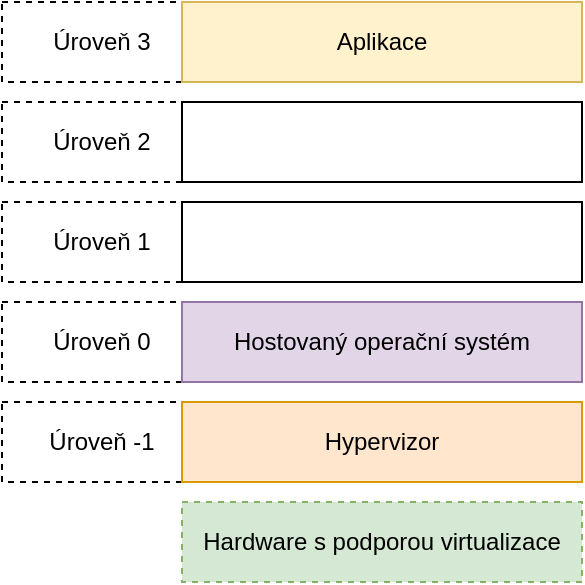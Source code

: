<mxfile version="21.1.2" type="device">
  <diagram name="Stránka-1" id="iBqJIvzIUTcSNwA84Ejv">
    <mxGraphModel dx="810" dy="469" grid="1" gridSize="10" guides="1" tooltips="1" connect="1" arrows="1" fold="1" page="1" pageScale="1" pageWidth="827" pageHeight="1169" math="0" shadow="0">
      <root>
        <mxCell id="0" />
        <mxCell id="1" parent="0" />
        <mxCell id="4LBaCRIxFxh5mlwqQXH--7" value="Úroveň 2" style="rounded=0;whiteSpace=wrap;html=1;dashed=1;" parent="1" vertex="1">
          <mxGeometry x="190" y="150" width="100" height="40" as="geometry" />
        </mxCell>
        <mxCell id="4LBaCRIxFxh5mlwqQXH--8" value="Úroveň 1" style="rounded=0;whiteSpace=wrap;html=1;dashed=1;" parent="1" vertex="1">
          <mxGeometry x="190" y="200" width="100" height="40" as="geometry" />
        </mxCell>
        <mxCell id="4LBaCRIxFxh5mlwqQXH--9" value="Úroveň 0" style="rounded=0;whiteSpace=wrap;html=1;dashed=1;" parent="1" vertex="1">
          <mxGeometry x="190" y="250" width="100" height="40" as="geometry" />
        </mxCell>
        <mxCell id="4LBaCRIxFxh5mlwqQXH--10" value="Úroveň -1" style="rounded=0;whiteSpace=wrap;html=1;dashed=1;" parent="1" vertex="1">
          <mxGeometry x="190" y="300" width="100" height="40" as="geometry" />
        </mxCell>
        <mxCell id="4LBaCRIxFxh5mlwqQXH--6" value="Úroveň 3" style="rounded=0;whiteSpace=wrap;html=1;dashed=1;" parent="1" vertex="1">
          <mxGeometry x="190" y="100" width="100" height="40" as="geometry" />
        </mxCell>
        <mxCell id="4LBaCRIxFxh5mlwqQXH--1" value="Aplikace" style="rounded=0;whiteSpace=wrap;html=1;fillColor=#fff2cc;strokeColor=#d6b656;" parent="1" vertex="1">
          <mxGeometry x="280" y="100" width="200" height="40" as="geometry" />
        </mxCell>
        <mxCell id="4LBaCRIxFxh5mlwqQXH--2" value="" style="rounded=0;whiteSpace=wrap;html=1;" parent="1" vertex="1">
          <mxGeometry x="280" y="150" width="200" height="40" as="geometry" />
        </mxCell>
        <mxCell id="4LBaCRIxFxh5mlwqQXH--3" value="Hostovaný operační systém" style="rounded=0;whiteSpace=wrap;html=1;fillColor=#e1d5e7;strokeColor=#9673a6;" parent="1" vertex="1">
          <mxGeometry x="280" y="250" width="200" height="40" as="geometry" />
        </mxCell>
        <mxCell id="4LBaCRIxFxh5mlwqQXH--4" value="Hypervizor" style="rounded=0;whiteSpace=wrap;html=1;fillColor=#ffe6cc;strokeColor=#d79b00;" parent="1" vertex="1">
          <mxGeometry x="280" y="300" width="200" height="40" as="geometry" />
        </mxCell>
        <mxCell id="pYXKpsfi_DZBPW5GMUmb-1" value="Hardware s podporou virtualizace" style="rounded=0;whiteSpace=wrap;html=1;fillColor=#d5e8d4;strokeColor=#82b366;dashed=1;" vertex="1" parent="1">
          <mxGeometry x="280" y="350" width="200" height="40" as="geometry" />
        </mxCell>
        <mxCell id="pYXKpsfi_DZBPW5GMUmb-3" value="" style="rounded=0;whiteSpace=wrap;html=1;" vertex="1" parent="1">
          <mxGeometry x="280" y="200" width="200" height="40" as="geometry" />
        </mxCell>
      </root>
    </mxGraphModel>
  </diagram>
</mxfile>
